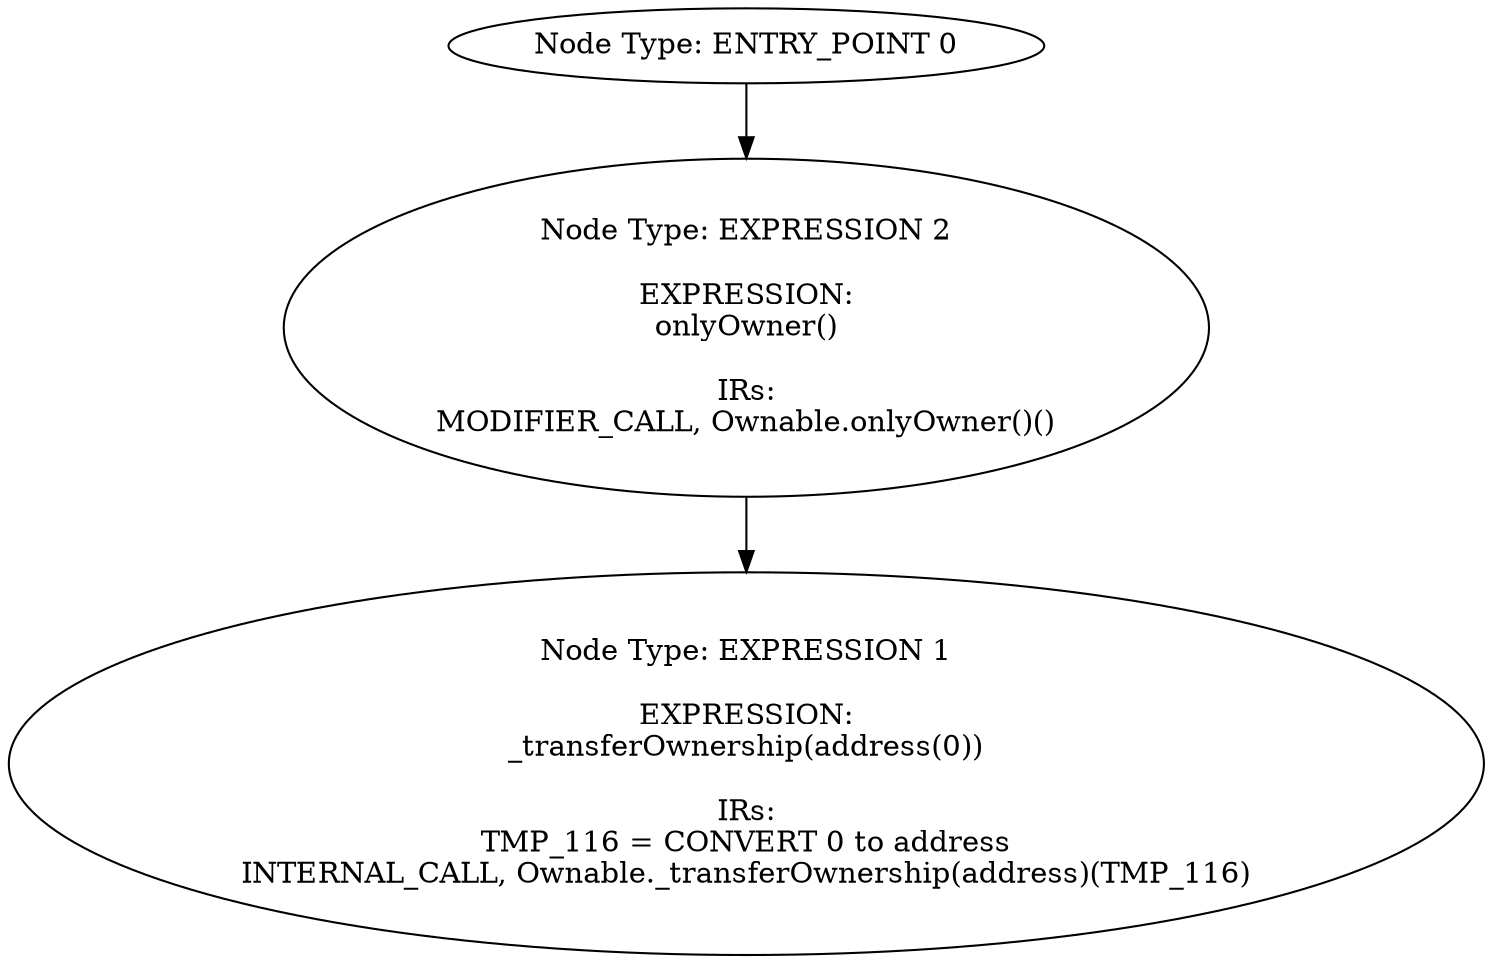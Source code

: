 digraph{
0[label="Node Type: ENTRY_POINT 0
"];
0->2;
1[label="Node Type: EXPRESSION 1

EXPRESSION:
_transferOwnership(address(0))

IRs:
TMP_116 = CONVERT 0 to address
INTERNAL_CALL, Ownable._transferOwnership(address)(TMP_116)"];
2[label="Node Type: EXPRESSION 2

EXPRESSION:
onlyOwner()

IRs:
MODIFIER_CALL, Ownable.onlyOwner()()"];
2->1;
}
